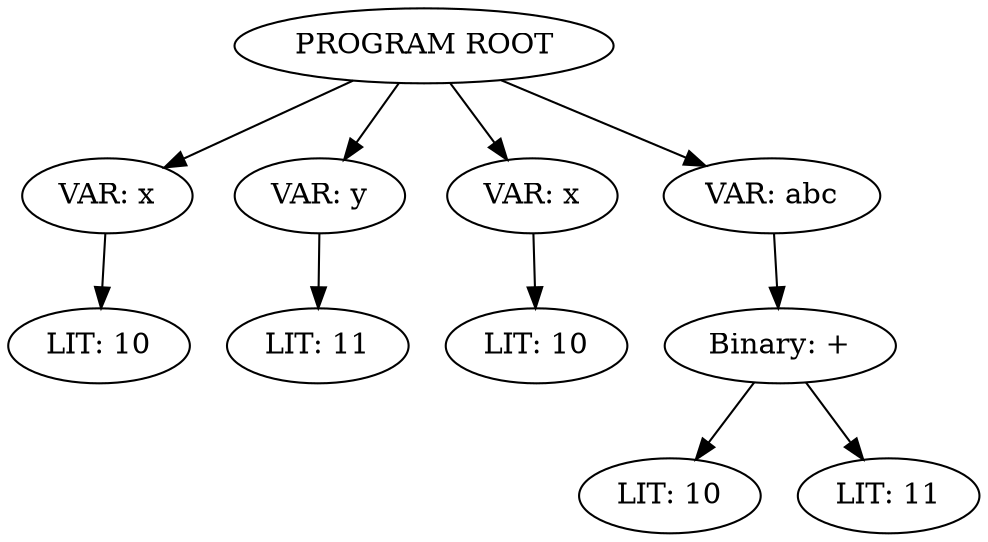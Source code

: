 digraph AST {
    rankdir=TB;
    N0 [label="PROGRAM ROOT"];
    N1 [label="VAR: x"];
    N0 -> N1;
    N2 [label="LIT: 10"];
    N1 -> N2;
    N3 [label="VAR: y"];
    N0 -> N3;
    N4 [label="LIT: 11"];
    N3 -> N4;
    N5 [label="VAR: x"];
    N0 -> N5;
    N6 [label="LIT: 10"];
    N5 -> N6;
    N7 [label="VAR: abc"];
    N0 -> N7;
    N8 [label="Binary: +"];
    N7 -> N8;
    N9 [label="LIT: 10"];
    N8 -> N9;
    N10 [label="LIT: 11"];
    N8 -> N10;
}
